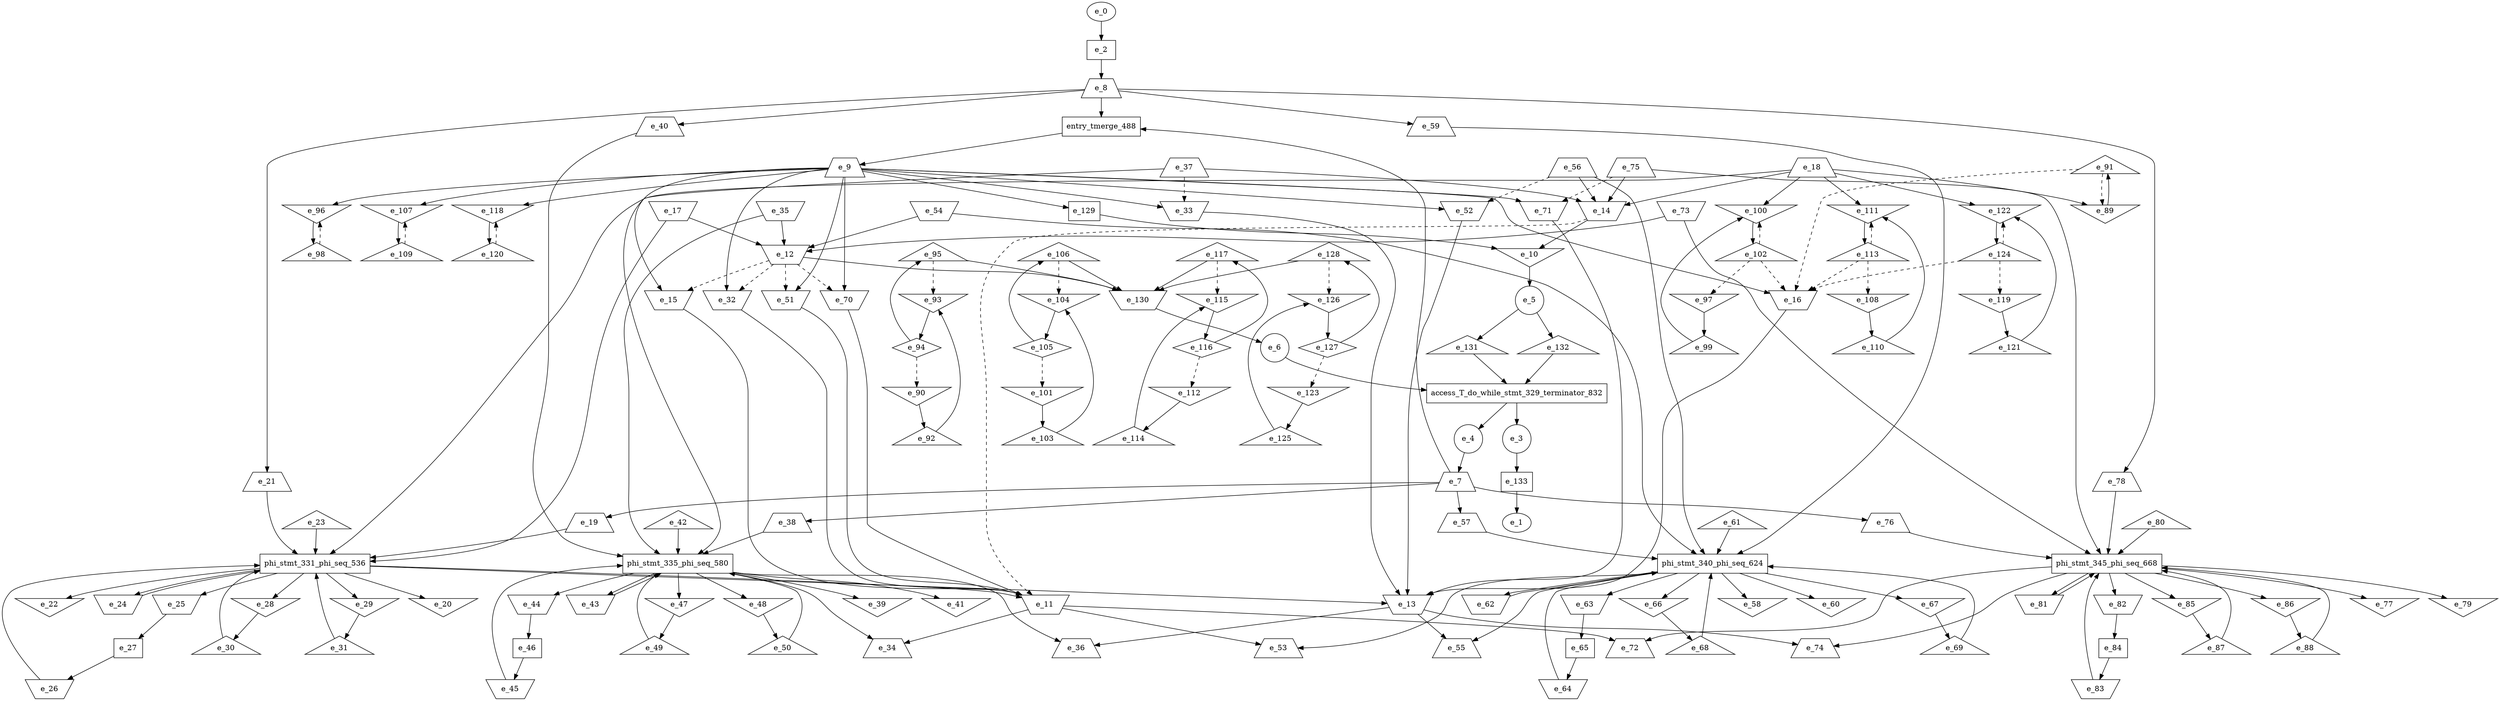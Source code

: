 digraph control_path {
  e_0: entry_node : n ;
  e_1: exit_node : s ;
  e_2 [shape = dot];
  e_3 [shape = circle];
  e_4 [shape = circle];
  e_5 [shape = circle];
  e_6 [shape = circle];
  e_7 [shape = trapezium];
  e_8 [shape = trapezium];
  e_9 [shape = trapezium];
  e_10 [shape = invtriangle];
  e_11 [shape = invtrapezium];
  e_12 [shape = invtrapezium];
  e_13 [shape = invtrapezium];
  e_14 [shape = invtrapezium];
  e_15 [shape = invtrapezium];
  e_16 [shape = invtrapezium];
  e_17 [shape = invtrapezium];
  e_18 [shape = trapezium];
  e_19 [shape = trapezium];
  e_20 [shape = invtriangle];
  e_21 [shape = trapezium];
  e_22 [shape = invtriangle];
  e_23 [shape = triangle];
  e_24 [shape = invtrapezium];
  e_25 [shape = invtrapezium];
  e_26 [shape = invtrapezium];
  e_27 [shape = dot];
  e_28 [shape = invtriangle];
  e_29 [shape = invtriangle];
  e_30 [shape = triangle];
  e_31 [shape = triangle];
  e_32 [shape = invtrapezium];
  e_33 [shape = invtrapezium];
  e_34 [shape = trapezium];
  e_35 [shape = invtrapezium];
  e_36 [shape = trapezium];
  e_37 [shape = trapezium];
  e_38 [shape = trapezium];
  e_39 [shape = invtriangle];
  e_40 [shape = trapezium];
  e_41 [shape = invtriangle];
  e_42 [shape = triangle];
  e_43 [shape = invtrapezium];
  e_44 [shape = invtrapezium];
  e_45 [shape = invtrapezium];
  e_46 [shape = dot];
  e_47 [shape = invtriangle];
  e_48 [shape = invtriangle];
  e_49 [shape = triangle];
  e_50 [shape = triangle];
  e_51 [shape = invtrapezium];
  e_52 [shape = invtrapezium];
  e_53 [shape = trapezium];
  e_54 [shape = invtrapezium];
  e_55 [shape = trapezium];
  e_56 [shape = trapezium];
  e_57 [shape = trapezium];
  e_58 [shape = invtriangle];
  e_59 [shape = trapezium];
  e_60 [shape = invtriangle];
  e_61 [shape = triangle];
  e_62 [shape = invtrapezium];
  e_63 [shape = invtrapezium];
  e_64 [shape = invtrapezium];
  e_65 [shape = dot];
  e_66 [shape = invtriangle];
  e_67 [shape = invtriangle];
  e_68 [shape = triangle];
  e_69 [shape = triangle];
  e_70 [shape = invtrapezium];
  e_71 [shape = invtrapezium];
  e_72 [shape = trapezium];
  e_73 [shape = invtrapezium];
  e_74 [shape = trapezium];
  e_75 [shape = trapezium];
  e_76 [shape = trapezium];
  e_77 [shape = invtriangle];
  e_78 [shape = trapezium];
  e_79 [shape = invtriangle];
  e_80 [shape = triangle];
  e_81 [shape = invtrapezium];
  e_82 [shape = invtrapezium];
  e_83 [shape = invtrapezium];
  e_84 [shape = dot];
  e_85 [shape = invtriangle];
  e_86 [shape = invtriangle];
  e_87 [shape = triangle];
  e_88 [shape = triangle];
  e_89 [shape = invtriangle];
  e_90 [shape = invtriangle];
  e_91 [shape = triangle];
  e_92 [shape = triangle];
  e_93 [shape = invtriangle];
  e_94 [shape = diamond];
  e_95 [shape = triangle];
  e_96 [shape = invtriangle];
  e_97 [shape = invtriangle];
  e_98 [shape = triangle];
  e_99 [shape = triangle];
  e_100 [shape = invtriangle];
  e_101 [shape = invtriangle];
  e_102 [shape = triangle];
  e_103 [shape = triangle];
  e_104 [shape = invtriangle];
  e_105 [shape = diamond];
  e_106 [shape = triangle];
  e_107 [shape = invtriangle];
  e_108 [shape = invtriangle];
  e_109 [shape = triangle];
  e_110 [shape = triangle];
  e_111 [shape = invtriangle];
  e_112 [shape = invtriangle];
  e_113 [shape = triangle];
  e_114 [shape = triangle];
  e_115 [shape = invtriangle];
  e_116 [shape = diamond];
  e_117 [shape = triangle];
  e_118 [shape = invtriangle];
  e_119 [shape = invtriangle];
  e_120 [shape = triangle];
  e_121 [shape = triangle];
  e_122 [shape = invtriangle];
  e_123 [shape = invtriangle];
  e_124 [shape = triangle];
  e_125 [shape = triangle];
  e_126 [shape = invtriangle];
  e_127 [shape = diamond];
  e_128 [shape = triangle];
  e_129 [shape = dot];
  e_130 [shape = invtrapezium];
  e_131 [shape = triangle];
  e_132 [shape = triangle];
  e_133 [shape = dot];
  e_133 -> e_1;
  e_0 -> e_2;
  e_10 -> e_5;
  e_130 -> e_6;
  e_4 -> e_7;
  e_2 -> e_8;
  e_14 -> e_10;
  e_129 -> e_10;
  e_51 -> e_11;
  e_32 -> e_11;
  e_15 -> e_11;
  e_70 -> e_11;
  e_14 -> e_11[style = dashed];
  e_17 -> e_12;
  e_35 -> e_12;
  e_54 -> e_12;
  e_73 -> e_12;
  e_16 -> e_13;
  e_33 -> e_13;
  e_71 -> e_13;
  e_52 -> e_13;
  e_18 -> e_14;
  e_37 -> e_14;
  e_56 -> e_14;
  e_75 -> e_14;
  e_9 -> e_15;
  e_12 -> e_15[style = dashed];
  e_9 -> e_16;
  e_91 -> e_16[style = dashed];
  e_102 -> e_16[style = dashed];
  e_113 -> e_16[style = dashed];
  e_124 -> e_16[style = dashed];
  e_7 -> e_19;
  e_8 -> e_21;
  e_27 -> e_26;
  e_25 -> e_27;
  e_28 -> e_30;
  e_29 -> e_31;
  e_9 -> e_32;
  e_12 -> e_32[style = dashed];
  e_9 -> e_33;
  e_37 -> e_33[style = dashed];
  e_11 -> e_34;
  e_13 -> e_36;
  e_7 -> e_38;
  e_8 -> e_40;
  e_46 -> e_45;
  e_44 -> e_46;
  e_47 -> e_49;
  e_48 -> e_50;
  e_9 -> e_51;
  e_12 -> e_51[style = dashed];
  e_9 -> e_52;
  e_56 -> e_52[style = dashed];
  e_11 -> e_53;
  e_13 -> e_55;
  e_7 -> e_57;
  e_8 -> e_59;
  e_65 -> e_64;
  e_63 -> e_65;
  e_66 -> e_68;
  e_67 -> e_69;
  e_9 -> e_70;
  e_12 -> e_70[style = dashed];
  e_9 -> e_71;
  e_75 -> e_71[style = dashed];
  e_11 -> e_72;
  e_13 -> e_74;
  e_7 -> e_76;
  e_8 -> e_78;
  e_84 -> e_83;
  e_82 -> e_84;
  e_85 -> e_87;
  e_86 -> e_88;
  e_18 -> e_89;
  e_91 -> e_89[style = dashed];
  e_94 -> e_90[style = dashed];
  e_89 -> e_91;
  e_90 -> e_92;
  e_92 -> e_93;
  e_95 -> e_93[style = dashed];
  e_93 -> e_94;
  e_94 -> e_95;
  e_9 -> e_96;
  e_98 -> e_96[style = dashed];
  e_102 -> e_97[style = dashed];
  e_96 -> e_98;
  e_97 -> e_99;
  e_18 -> e_100;
  e_99 -> e_100;
  e_102 -> e_100[style = dashed];
  e_105 -> e_101[style = dashed];
  e_100 -> e_102;
  e_101 -> e_103;
  e_103 -> e_104;
  e_106 -> e_104[style = dashed];
  e_104 -> e_105;
  e_105 -> e_106;
  e_9 -> e_107;
  e_109 -> e_107[style = dashed];
  e_113 -> e_108[style = dashed];
  e_107 -> e_109;
  e_108 -> e_110;
  e_18 -> e_111;
  e_110 -> e_111;
  e_113 -> e_111[style = dashed];
  e_116 -> e_112[style = dashed];
  e_111 -> e_113;
  e_112 -> e_114;
  e_114 -> e_115;
  e_117 -> e_115[style = dashed];
  e_115 -> e_116;
  e_116 -> e_117;
  e_9 -> e_118;
  e_120 -> e_118[style = dashed];
  e_124 -> e_119[style = dashed];
  e_118 -> e_120;
  e_119 -> e_121;
  e_18 -> e_122;
  e_121 -> e_122;
  e_124 -> e_122[style = dashed];
  e_127 -> e_123[style = dashed];
  e_122 -> e_124;
  e_123 -> e_125;
  e_125 -> e_126;
  e_128 -> e_126[style = dashed];
  e_126 -> e_127;
  e_127 -> e_128;
  e_9 -> e_129;
  e_12 -> e_130;
  e_95 -> e_130;
  e_106 -> e_130;
  e_117 -> e_130;
  e_128 -> e_130;
  e_5 -> e_131;
  e_5 -> e_132;
  e_3 -> e_133;
  access_T_do_while_stmt_329_terminator_832 [shape=rectangle];
e_6 -> access_T_do_while_stmt_329_terminator_832;
e_132 -> access_T_do_while_stmt_329_terminator_832;
e_131 -> access_T_do_while_stmt_329_terminator_832;
access_T_do_while_stmt_329_terminator_832 -> e_4;
access_T_do_while_stmt_329_terminator_832 -> e_3;
  phi_stmt_331_phi_seq_536 [shape=rectangle];
e_21 -> phi_stmt_331_phi_seq_536;
phi_stmt_331_phi_seq_536 -> e_24;
phi_stmt_331_phi_seq_536 -> e_25;
phi_stmt_331_phi_seq_536 -> e_22;
e_24 -> phi_stmt_331_phi_seq_536;
e_26 -> phi_stmt_331_phi_seq_536;
e_19 -> phi_stmt_331_phi_seq_536;
phi_stmt_331_phi_seq_536 -> e_28;
phi_stmt_331_phi_seq_536 -> e_29;
phi_stmt_331_phi_seq_536 -> e_20;
e_30 -> phi_stmt_331_phi_seq_536;
e_31 -> phi_stmt_331_phi_seq_536;
e_17 -> phi_stmt_331_phi_seq_536;
e_18 -> phi_stmt_331_phi_seq_536;
phi_stmt_331_phi_seq_536 -> e_11;
phi_stmt_331_phi_seq_536 -> e_13;
e_23 -> phi_stmt_331_phi_seq_536;
  phi_stmt_335_phi_seq_580 [shape=rectangle];
e_40 -> phi_stmt_335_phi_seq_580;
phi_stmt_335_phi_seq_580 -> e_43;
phi_stmt_335_phi_seq_580 -> e_44;
phi_stmt_335_phi_seq_580 -> e_41;
e_43 -> phi_stmt_335_phi_seq_580;
e_45 -> phi_stmt_335_phi_seq_580;
e_38 -> phi_stmt_335_phi_seq_580;
phi_stmt_335_phi_seq_580 -> e_47;
phi_stmt_335_phi_seq_580 -> e_48;
phi_stmt_335_phi_seq_580 -> e_39;
e_49 -> phi_stmt_335_phi_seq_580;
e_50 -> phi_stmt_335_phi_seq_580;
e_35 -> phi_stmt_335_phi_seq_580;
e_37 -> phi_stmt_335_phi_seq_580;
phi_stmt_335_phi_seq_580 -> e_34;
phi_stmt_335_phi_seq_580 -> e_36;
e_42 -> phi_stmt_335_phi_seq_580;
  phi_stmt_340_phi_seq_624 [shape=rectangle];
e_59 -> phi_stmt_340_phi_seq_624;
phi_stmt_340_phi_seq_624 -> e_62;
phi_stmt_340_phi_seq_624 -> e_63;
phi_stmt_340_phi_seq_624 -> e_60;
e_62 -> phi_stmt_340_phi_seq_624;
e_64 -> phi_stmt_340_phi_seq_624;
e_57 -> phi_stmt_340_phi_seq_624;
phi_stmt_340_phi_seq_624 -> e_66;
phi_stmt_340_phi_seq_624 -> e_67;
phi_stmt_340_phi_seq_624 -> e_58;
e_68 -> phi_stmt_340_phi_seq_624;
e_69 -> phi_stmt_340_phi_seq_624;
e_54 -> phi_stmt_340_phi_seq_624;
e_56 -> phi_stmt_340_phi_seq_624;
phi_stmt_340_phi_seq_624 -> e_53;
phi_stmt_340_phi_seq_624 -> e_55;
e_61 -> phi_stmt_340_phi_seq_624;
  phi_stmt_345_phi_seq_668 [shape=rectangle];
e_78 -> phi_stmt_345_phi_seq_668;
phi_stmt_345_phi_seq_668 -> e_81;
phi_stmt_345_phi_seq_668 -> e_82;
phi_stmt_345_phi_seq_668 -> e_79;
e_81 -> phi_stmt_345_phi_seq_668;
e_83 -> phi_stmt_345_phi_seq_668;
e_76 -> phi_stmt_345_phi_seq_668;
phi_stmt_345_phi_seq_668 -> e_85;
phi_stmt_345_phi_seq_668 -> e_86;
phi_stmt_345_phi_seq_668 -> e_77;
e_87 -> phi_stmt_345_phi_seq_668;
e_88 -> phi_stmt_345_phi_seq_668;
e_73 -> phi_stmt_345_phi_seq_668;
e_75 -> phi_stmt_345_phi_seq_668;
phi_stmt_345_phi_seq_668 -> e_72;
phi_stmt_345_phi_seq_668 -> e_74;
e_80 -> phi_stmt_345_phi_seq_668;
entry_tmerge_488 [shape = rectangle]; 
e_7 -> entry_tmerge_488;
e_8 -> entry_tmerge_488;
entry_tmerge_488 -> e_9;
}
